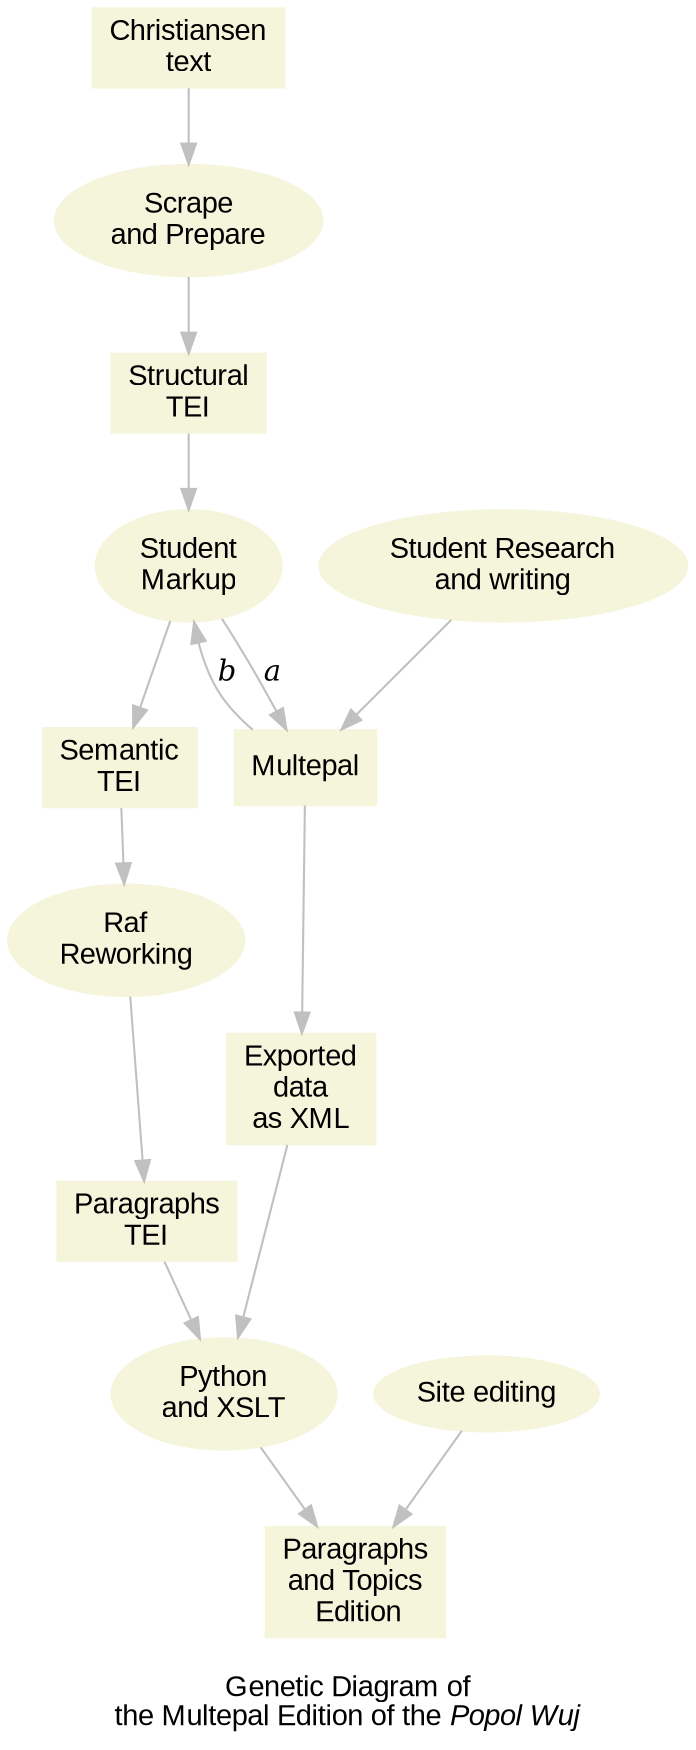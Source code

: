 digraph G {

    fontname=arial
    fontsize=14
    label=<<br/>Genetic Diagram of<br/>the Multepal Edition of the <i>Popol Wuj</i>>
    

    node [shape="rectangle" color="beige" style="filled" fontname=arial border=gray]
    edge [color="gray"]
    
    CHT [label=<Christiansen<br/>text> shape="rectangle"]
    TEI [label=<Structural<br/>TEI> shape="rectangle"]
    GHE [label=<Semantic<br/>TEI> shape="rectangle"]
    PET [label=<Paragraphs<br/>TEI> shape="rectangle"]
    MUL [label=<Multepal> shape="rectangle"]
    TPX [label=<Exported<br/>data<br/>as XML> shape="rectangle"]
    PTE [label=<Paragraphs<br/>and Topics<br/> Edition> shape="rectangle"]

    T1 [label=<Scrape<br/>and Prepare> shape="ellipse"]
    T2 [label=<Student<br/>Markup> shape="ellipse"]
    T3 [label=<Raf<br/>Reworking> shape="ellipse"]
    T4 [label=<Python<br/>and XSLT> shape="ellipse"]
    T5 [label=<Student Research<br/>and writing> shape="ellipse"]
    T6 [label=<Site editing> shape="ellipse"]


    CHT -> T1 -> TEI -> T2 -> GHE -> T3 -> PET
    T2 -> MUL [label=<<i>a</i>>]
    MUL -> T2 [label=<<i>b</i>>]
    T5 -> MUL
    MUL -> TPX -> T4
    PET -> T4 -> PTE
    T6 -> PTE

}